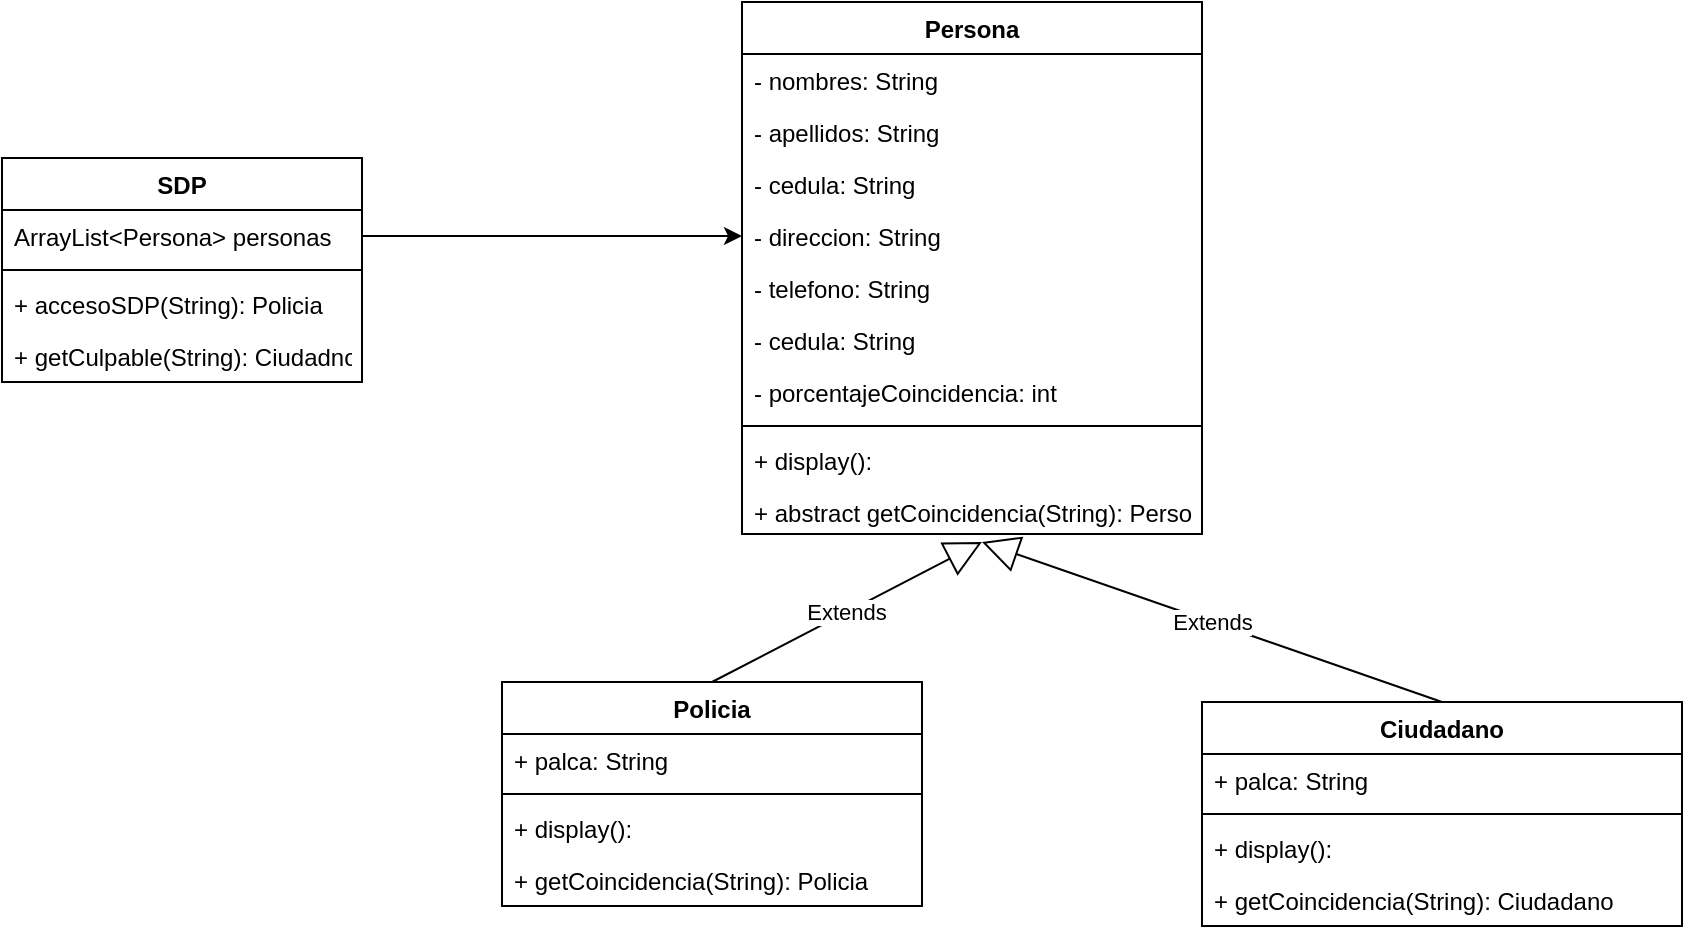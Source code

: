 <mxfile version="14.9.5" type="github">
  <diagram id="nibyLuD3Q9nZqIAwXfwC" name="Page-1">
    <mxGraphModel dx="1108" dy="1619" grid="1" gridSize="10" guides="1" tooltips="1" connect="1" arrows="1" fold="1" page="1" pageScale="1" pageWidth="827" pageHeight="1169" math="0" shadow="0">
      <root>
        <mxCell id="0" />
        <mxCell id="1" parent="0" />
        <mxCell id="i83vw-C1FXpiBlYVaDEo-13" value="Persona" style="swimlane;fontStyle=1;align=center;verticalAlign=top;childLayout=stackLayout;horizontal=1;startSize=26;horizontalStack=0;resizeParent=1;resizeParentMax=0;resizeLast=0;collapsible=1;marginBottom=0;" vertex="1" parent="1">
          <mxGeometry x="580" y="-650" width="230" height="266" as="geometry" />
        </mxCell>
        <mxCell id="i83vw-C1FXpiBlYVaDEo-14" value="- nombres: String" style="text;strokeColor=none;fillColor=none;align=left;verticalAlign=top;spacingLeft=4;spacingRight=4;overflow=hidden;rotatable=0;points=[[0,0.5],[1,0.5]];portConstraint=eastwest;" vertex="1" parent="i83vw-C1FXpiBlYVaDEo-13">
          <mxGeometry y="26" width="230" height="26" as="geometry" />
        </mxCell>
        <mxCell id="i83vw-C1FXpiBlYVaDEo-17" value="- apellidos: String" style="text;strokeColor=none;fillColor=none;align=left;verticalAlign=top;spacingLeft=4;spacingRight=4;overflow=hidden;rotatable=0;points=[[0,0.5],[1,0.5]];portConstraint=eastwest;" vertex="1" parent="i83vw-C1FXpiBlYVaDEo-13">
          <mxGeometry y="52" width="230" height="26" as="geometry" />
        </mxCell>
        <mxCell id="i83vw-C1FXpiBlYVaDEo-18" value="- cedula: String" style="text;strokeColor=none;fillColor=none;align=left;verticalAlign=top;spacingLeft=4;spacingRight=4;overflow=hidden;rotatable=0;points=[[0,0.5],[1,0.5]];portConstraint=eastwest;" vertex="1" parent="i83vw-C1FXpiBlYVaDEo-13">
          <mxGeometry y="78" width="230" height="26" as="geometry" />
        </mxCell>
        <mxCell id="i83vw-C1FXpiBlYVaDEo-23" value="- direccion: String" style="text;strokeColor=none;fillColor=none;align=left;verticalAlign=top;spacingLeft=4;spacingRight=4;overflow=hidden;rotatable=0;points=[[0,0.5],[1,0.5]];portConstraint=eastwest;" vertex="1" parent="i83vw-C1FXpiBlYVaDEo-13">
          <mxGeometry y="104" width="230" height="26" as="geometry" />
        </mxCell>
        <mxCell id="i83vw-C1FXpiBlYVaDEo-25" value="- telefono: String" style="text;strokeColor=none;fillColor=none;align=left;verticalAlign=top;spacingLeft=4;spacingRight=4;overflow=hidden;rotatable=0;points=[[0,0.5],[1,0.5]];portConstraint=eastwest;" vertex="1" parent="i83vw-C1FXpiBlYVaDEo-13">
          <mxGeometry y="130" width="230" height="26" as="geometry" />
        </mxCell>
        <mxCell id="i83vw-C1FXpiBlYVaDEo-24" value="- cedula: String" style="text;strokeColor=none;fillColor=none;align=left;verticalAlign=top;spacingLeft=4;spacingRight=4;overflow=hidden;rotatable=0;points=[[0,0.5],[1,0.5]];portConstraint=eastwest;" vertex="1" parent="i83vw-C1FXpiBlYVaDEo-13">
          <mxGeometry y="156" width="230" height="26" as="geometry" />
        </mxCell>
        <mxCell id="i83vw-C1FXpiBlYVaDEo-32" value="- porcentajeCoincidencia: int" style="text;strokeColor=none;fillColor=none;align=left;verticalAlign=top;spacingLeft=4;spacingRight=4;overflow=hidden;rotatable=0;points=[[0,0.5],[1,0.5]];portConstraint=eastwest;" vertex="1" parent="i83vw-C1FXpiBlYVaDEo-13">
          <mxGeometry y="182" width="230" height="26" as="geometry" />
        </mxCell>
        <mxCell id="i83vw-C1FXpiBlYVaDEo-15" value="" style="line;strokeWidth=1;fillColor=none;align=left;verticalAlign=middle;spacingTop=-1;spacingLeft=3;spacingRight=3;rotatable=0;labelPosition=right;points=[];portConstraint=eastwest;" vertex="1" parent="i83vw-C1FXpiBlYVaDEo-13">
          <mxGeometry y="208" width="230" height="8" as="geometry" />
        </mxCell>
        <mxCell id="i83vw-C1FXpiBlYVaDEo-16" value="+ display():" style="text;strokeColor=none;fillColor=none;align=left;verticalAlign=top;spacingLeft=4;spacingRight=4;overflow=hidden;rotatable=0;points=[[0,0.5],[1,0.5]];portConstraint=eastwest;" vertex="1" parent="i83vw-C1FXpiBlYVaDEo-13">
          <mxGeometry y="216" width="230" height="26" as="geometry" />
        </mxCell>
        <mxCell id="i83vw-C1FXpiBlYVaDEo-26" value="+ abstract getCoincidencia(String): Persona" style="text;strokeColor=none;fillColor=none;align=left;verticalAlign=top;spacingLeft=4;spacingRight=4;overflow=hidden;rotatable=0;points=[[0,0.5],[1,0.5]];portConstraint=eastwest;" vertex="1" parent="i83vw-C1FXpiBlYVaDEo-13">
          <mxGeometry y="242" width="230" height="24" as="geometry" />
        </mxCell>
        <mxCell id="i83vw-C1FXpiBlYVaDEo-27" value="Policia" style="swimlane;fontStyle=1;align=center;verticalAlign=top;childLayout=stackLayout;horizontal=1;startSize=26;horizontalStack=0;resizeParent=1;resizeParentMax=0;resizeLast=0;collapsible=1;marginBottom=0;" vertex="1" parent="1">
          <mxGeometry x="460" y="-310" width="210" height="112" as="geometry" />
        </mxCell>
        <mxCell id="i83vw-C1FXpiBlYVaDEo-28" value="+ palca: String" style="text;strokeColor=none;fillColor=none;align=left;verticalAlign=top;spacingLeft=4;spacingRight=4;overflow=hidden;rotatable=0;points=[[0,0.5],[1,0.5]];portConstraint=eastwest;" vertex="1" parent="i83vw-C1FXpiBlYVaDEo-27">
          <mxGeometry y="26" width="210" height="26" as="geometry" />
        </mxCell>
        <mxCell id="i83vw-C1FXpiBlYVaDEo-29" value="" style="line;strokeWidth=1;fillColor=none;align=left;verticalAlign=middle;spacingTop=-1;spacingLeft=3;spacingRight=3;rotatable=0;labelPosition=right;points=[];portConstraint=eastwest;" vertex="1" parent="i83vw-C1FXpiBlYVaDEo-27">
          <mxGeometry y="52" width="210" height="8" as="geometry" />
        </mxCell>
        <mxCell id="i83vw-C1FXpiBlYVaDEo-30" value="+ display():" style="text;strokeColor=none;fillColor=none;align=left;verticalAlign=top;spacingLeft=4;spacingRight=4;overflow=hidden;rotatable=0;points=[[0,0.5],[1,0.5]];portConstraint=eastwest;" vertex="1" parent="i83vw-C1FXpiBlYVaDEo-27">
          <mxGeometry y="60" width="210" height="26" as="geometry" />
        </mxCell>
        <mxCell id="i83vw-C1FXpiBlYVaDEo-31" value="+ getCoincidencia(String): Policia" style="text;strokeColor=none;fillColor=none;align=left;verticalAlign=top;spacingLeft=4;spacingRight=4;overflow=hidden;rotatable=0;points=[[0,0.5],[1,0.5]];portConstraint=eastwest;" vertex="1" parent="i83vw-C1FXpiBlYVaDEo-27">
          <mxGeometry y="86" width="210" height="26" as="geometry" />
        </mxCell>
        <mxCell id="i83vw-C1FXpiBlYVaDEo-33" value="Ciudadano" style="swimlane;fontStyle=1;align=center;verticalAlign=top;childLayout=stackLayout;horizontal=1;startSize=26;horizontalStack=0;resizeParent=1;resizeParentMax=0;resizeLast=0;collapsible=1;marginBottom=0;" vertex="1" parent="1">
          <mxGeometry x="810" y="-300" width="240" height="112" as="geometry" />
        </mxCell>
        <mxCell id="i83vw-C1FXpiBlYVaDEo-34" value="+ palca: String" style="text;strokeColor=none;fillColor=none;align=left;verticalAlign=top;spacingLeft=4;spacingRight=4;overflow=hidden;rotatable=0;points=[[0,0.5],[1,0.5]];portConstraint=eastwest;" vertex="1" parent="i83vw-C1FXpiBlYVaDEo-33">
          <mxGeometry y="26" width="240" height="26" as="geometry" />
        </mxCell>
        <mxCell id="i83vw-C1FXpiBlYVaDEo-35" value="" style="line;strokeWidth=1;fillColor=none;align=left;verticalAlign=middle;spacingTop=-1;spacingLeft=3;spacingRight=3;rotatable=0;labelPosition=right;points=[];portConstraint=eastwest;" vertex="1" parent="i83vw-C1FXpiBlYVaDEo-33">
          <mxGeometry y="52" width="240" height="8" as="geometry" />
        </mxCell>
        <mxCell id="i83vw-C1FXpiBlYVaDEo-36" value="+ display():" style="text;strokeColor=none;fillColor=none;align=left;verticalAlign=top;spacingLeft=4;spacingRight=4;overflow=hidden;rotatable=0;points=[[0,0.5],[1,0.5]];portConstraint=eastwest;" vertex="1" parent="i83vw-C1FXpiBlYVaDEo-33">
          <mxGeometry y="60" width="240" height="26" as="geometry" />
        </mxCell>
        <mxCell id="i83vw-C1FXpiBlYVaDEo-37" value="+ getCoincidencia(String): Ciudadano" style="text;strokeColor=none;fillColor=none;align=left;verticalAlign=top;spacingLeft=4;spacingRight=4;overflow=hidden;rotatable=0;points=[[0,0.5],[1,0.5]];portConstraint=eastwest;" vertex="1" parent="i83vw-C1FXpiBlYVaDEo-33">
          <mxGeometry y="86" width="240" height="26" as="geometry" />
        </mxCell>
        <mxCell id="i83vw-C1FXpiBlYVaDEo-43" value="Extends" style="endArrow=block;endSize=16;endFill=0;html=1;exitX=0.5;exitY=0;exitDx=0;exitDy=0;" edge="1" parent="1" source="i83vw-C1FXpiBlYVaDEo-27">
          <mxGeometry width="160" relative="1" as="geometry">
            <mxPoint x="800" y="-340" as="sourcePoint" />
            <mxPoint x="700" y="-380" as="targetPoint" />
          </mxGeometry>
        </mxCell>
        <mxCell id="i83vw-C1FXpiBlYVaDEo-45" value="Extends" style="endArrow=block;endSize=16;endFill=0;html=1;exitX=0.5;exitY=0;exitDx=0;exitDy=0;" edge="1" parent="1" source="i83vw-C1FXpiBlYVaDEo-33">
          <mxGeometry width="160" relative="1" as="geometry">
            <mxPoint x="800" y="-340" as="sourcePoint" />
            <mxPoint x="700" y="-380" as="targetPoint" />
          </mxGeometry>
        </mxCell>
        <mxCell id="i83vw-C1FXpiBlYVaDEo-46" value="SDP" style="swimlane;fontStyle=1;align=center;verticalAlign=top;childLayout=stackLayout;horizontal=1;startSize=26;horizontalStack=0;resizeParent=1;resizeParentMax=0;resizeLast=0;collapsible=1;marginBottom=0;" vertex="1" parent="1">
          <mxGeometry x="210" y="-572" width="180" height="112" as="geometry" />
        </mxCell>
        <mxCell id="i83vw-C1FXpiBlYVaDEo-47" value="ArrayList&lt;Persona&gt; personas" style="text;strokeColor=none;fillColor=none;align=left;verticalAlign=top;spacingLeft=4;spacingRight=4;overflow=hidden;rotatable=0;points=[[0,0.5],[1,0.5]];portConstraint=eastwest;" vertex="1" parent="i83vw-C1FXpiBlYVaDEo-46">
          <mxGeometry y="26" width="180" height="26" as="geometry" />
        </mxCell>
        <mxCell id="i83vw-C1FXpiBlYVaDEo-48" value="" style="line;strokeWidth=1;fillColor=none;align=left;verticalAlign=middle;spacingTop=-1;spacingLeft=3;spacingRight=3;rotatable=0;labelPosition=right;points=[];portConstraint=eastwest;" vertex="1" parent="i83vw-C1FXpiBlYVaDEo-46">
          <mxGeometry y="52" width="180" height="8" as="geometry" />
        </mxCell>
        <mxCell id="i83vw-C1FXpiBlYVaDEo-49" value="+ accesoSDP(String): Policia" style="text;strokeColor=none;fillColor=none;align=left;verticalAlign=top;spacingLeft=4;spacingRight=4;overflow=hidden;rotatable=0;points=[[0,0.5],[1,0.5]];portConstraint=eastwest;" vertex="1" parent="i83vw-C1FXpiBlYVaDEo-46">
          <mxGeometry y="60" width="180" height="26" as="geometry" />
        </mxCell>
        <mxCell id="i83vw-C1FXpiBlYVaDEo-50" value="+ getCulpable(String): Ciudadno" style="text;strokeColor=none;fillColor=none;align=left;verticalAlign=top;spacingLeft=4;spacingRight=4;overflow=hidden;rotatable=0;points=[[0,0.5],[1,0.5]];portConstraint=eastwest;" vertex="1" parent="i83vw-C1FXpiBlYVaDEo-46">
          <mxGeometry y="86" width="180" height="26" as="geometry" />
        </mxCell>
        <mxCell id="i83vw-C1FXpiBlYVaDEo-52" style="edgeStyle=orthogonalEdgeStyle;rounded=0;orthogonalLoop=1;jettySize=auto;html=1;exitX=1;exitY=0.5;exitDx=0;exitDy=0;entryX=0;entryY=0.5;entryDx=0;entryDy=0;" edge="1" parent="1" source="i83vw-C1FXpiBlYVaDEo-47" target="i83vw-C1FXpiBlYVaDEo-23">
          <mxGeometry relative="1" as="geometry" />
        </mxCell>
      </root>
    </mxGraphModel>
  </diagram>
</mxfile>
